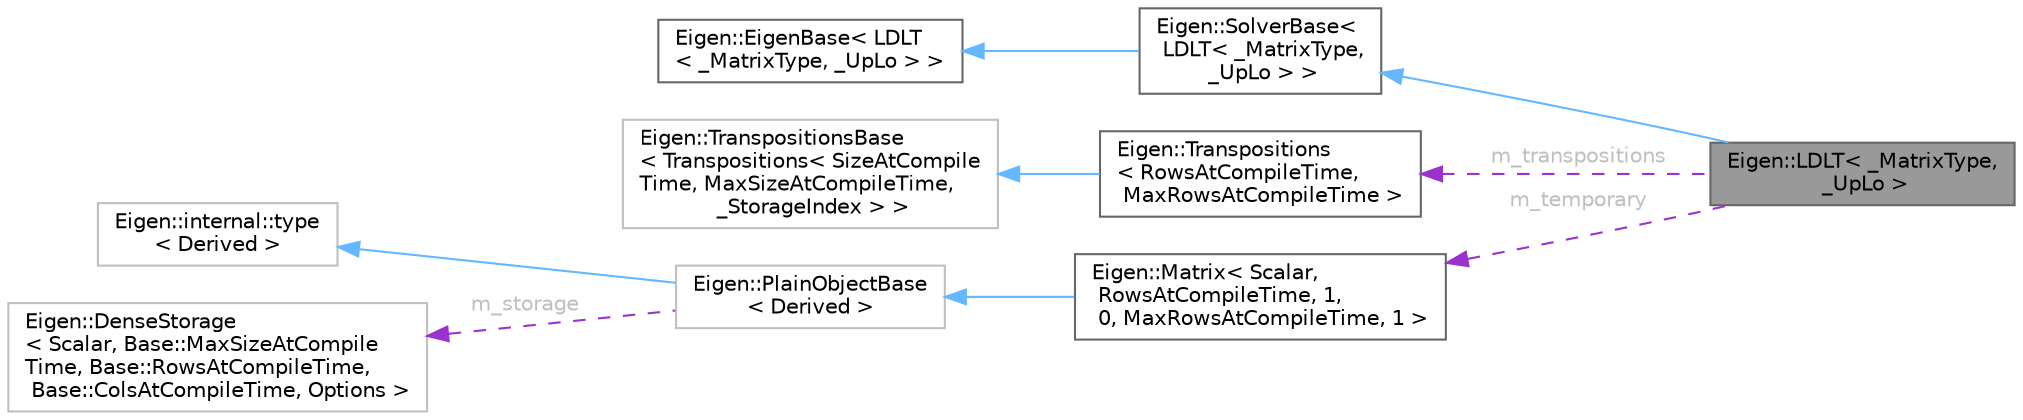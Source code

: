 digraph "Eigen::LDLT&lt; _MatrixType, _UpLo &gt;"
{
 // LATEX_PDF_SIZE
  bgcolor="transparent";
  edge [fontname=Helvetica,fontsize=10,labelfontname=Helvetica,labelfontsize=10];
  node [fontname=Helvetica,fontsize=10,shape=box,height=0.2,width=0.4];
  rankdir="LR";
  Node1 [id="Node000001",label="Eigen::LDLT\< _MatrixType,\l _UpLo \>",height=0.2,width=0.4,color="gray40", fillcolor="grey60", style="filled", fontcolor="black",tooltip="Robust Cholesky decomposition of a matrix with pivoting."];
  Node2 -> Node1 [id="edge9_Node000001_Node000002",dir="back",color="steelblue1",style="solid",tooltip=" "];
  Node2 [id="Node000002",label="Eigen::SolverBase\<\l LDLT\< _MatrixType,\l _UpLo \> \>",height=0.2,width=0.4,color="gray40", fillcolor="white", style="filled",URL="$classEigen_1_1SolverBase.html",tooltip=" "];
  Node3 -> Node2 [id="edge10_Node000002_Node000003",dir="back",color="steelblue1",style="solid",tooltip=" "];
  Node3 [id="Node000003",label="Eigen::EigenBase\< LDLT\l\< _MatrixType, _UpLo \> \>",height=0.2,width=0.4,color="gray40", fillcolor="white", style="filled",URL="$structEigen_1_1EigenBase.html",tooltip=" "];
  Node4 -> Node1 [id="edge11_Node000001_Node000004",dir="back",color="darkorchid3",style="dashed",tooltip=" ",label=<<TABLE CELLBORDER="0" BORDER="0"><TR><TD VALIGN="top" ALIGN="LEFT" CELLPADDING="1" CELLSPACING="0">m_transpositions</TD></TR>
</TABLE>> ,fontcolor="grey" ];
  Node4 [id="Node000004",label="Eigen::Transpositions\l\< RowsAtCompileTime,\l MaxRowsAtCompileTime \>",height=0.2,width=0.4,color="gray40", fillcolor="white", style="filled",URL="$classEigen_1_1Transpositions.html",tooltip=" "];
  Node5 -> Node4 [id="edge12_Node000004_Node000005",dir="back",color="steelblue1",style="solid",tooltip=" "];
  Node5 [id="Node000005",label="Eigen::TranspositionsBase\l\< Transpositions\< SizeAtCompile\lTime, MaxSizeAtCompileTime,\l _StorageIndex \> \>",height=0.2,width=0.4,color="grey75", fillcolor="white", style="filled",URL="$classEigen_1_1TranspositionsBase.html",tooltip=" "];
  Node6 -> Node1 [id="edge13_Node000001_Node000006",dir="back",color="darkorchid3",style="dashed",tooltip=" ",label=<<TABLE CELLBORDER="0" BORDER="0"><TR><TD VALIGN="top" ALIGN="LEFT" CELLPADDING="1" CELLSPACING="0">m_temporary</TD></TR>
</TABLE>> ,fontcolor="grey" ];
  Node6 [id="Node000006",label="Eigen::Matrix\< Scalar,\l RowsAtCompileTime, 1,\l 0, MaxRowsAtCompileTime, 1 \>",height=0.2,width=0.4,color="gray40", fillcolor="white", style="filled",URL="$classEigen_1_1Matrix.html",tooltip=" "];
  Node7 -> Node6 [id="edge14_Node000006_Node000007",dir="back",color="steelblue1",style="solid",tooltip=" "];
  Node7 [id="Node000007",label="Eigen::PlainObjectBase\l\< Derived \>",height=0.2,width=0.4,color="grey75", fillcolor="white", style="filled",URL="$classEigen_1_1PlainObjectBase.html",tooltip=" "];
  Node8 -> Node7 [id="edge15_Node000007_Node000008",dir="back",color="steelblue1",style="solid",tooltip=" "];
  Node8 [id="Node000008",label="Eigen::internal::type\l\< Derived \>",height=0.2,width=0.4,color="grey75", fillcolor="white", style="filled",URL="$structEigen_1_1internal_1_1dense__xpr__base.html",tooltip=" "];
  Node9 -> Node7 [id="edge16_Node000007_Node000009",dir="back",color="darkorchid3",style="dashed",tooltip=" ",label=<<TABLE CELLBORDER="0" BORDER="0"><TR><TD VALIGN="top" ALIGN="LEFT" CELLPADDING="1" CELLSPACING="0">m_storage</TD></TR>
</TABLE>> ,fontcolor="grey" ];
  Node9 [id="Node000009",label="Eigen::DenseStorage\l\< Scalar, Base::MaxSizeAtCompile\lTime, Base::RowsAtCompileTime,\l Base::ColsAtCompileTime, Options \>",height=0.2,width=0.4,color="grey75", fillcolor="white", style="filled",URL="$classEigen_1_1DenseStorage.html",tooltip=" "];
}
